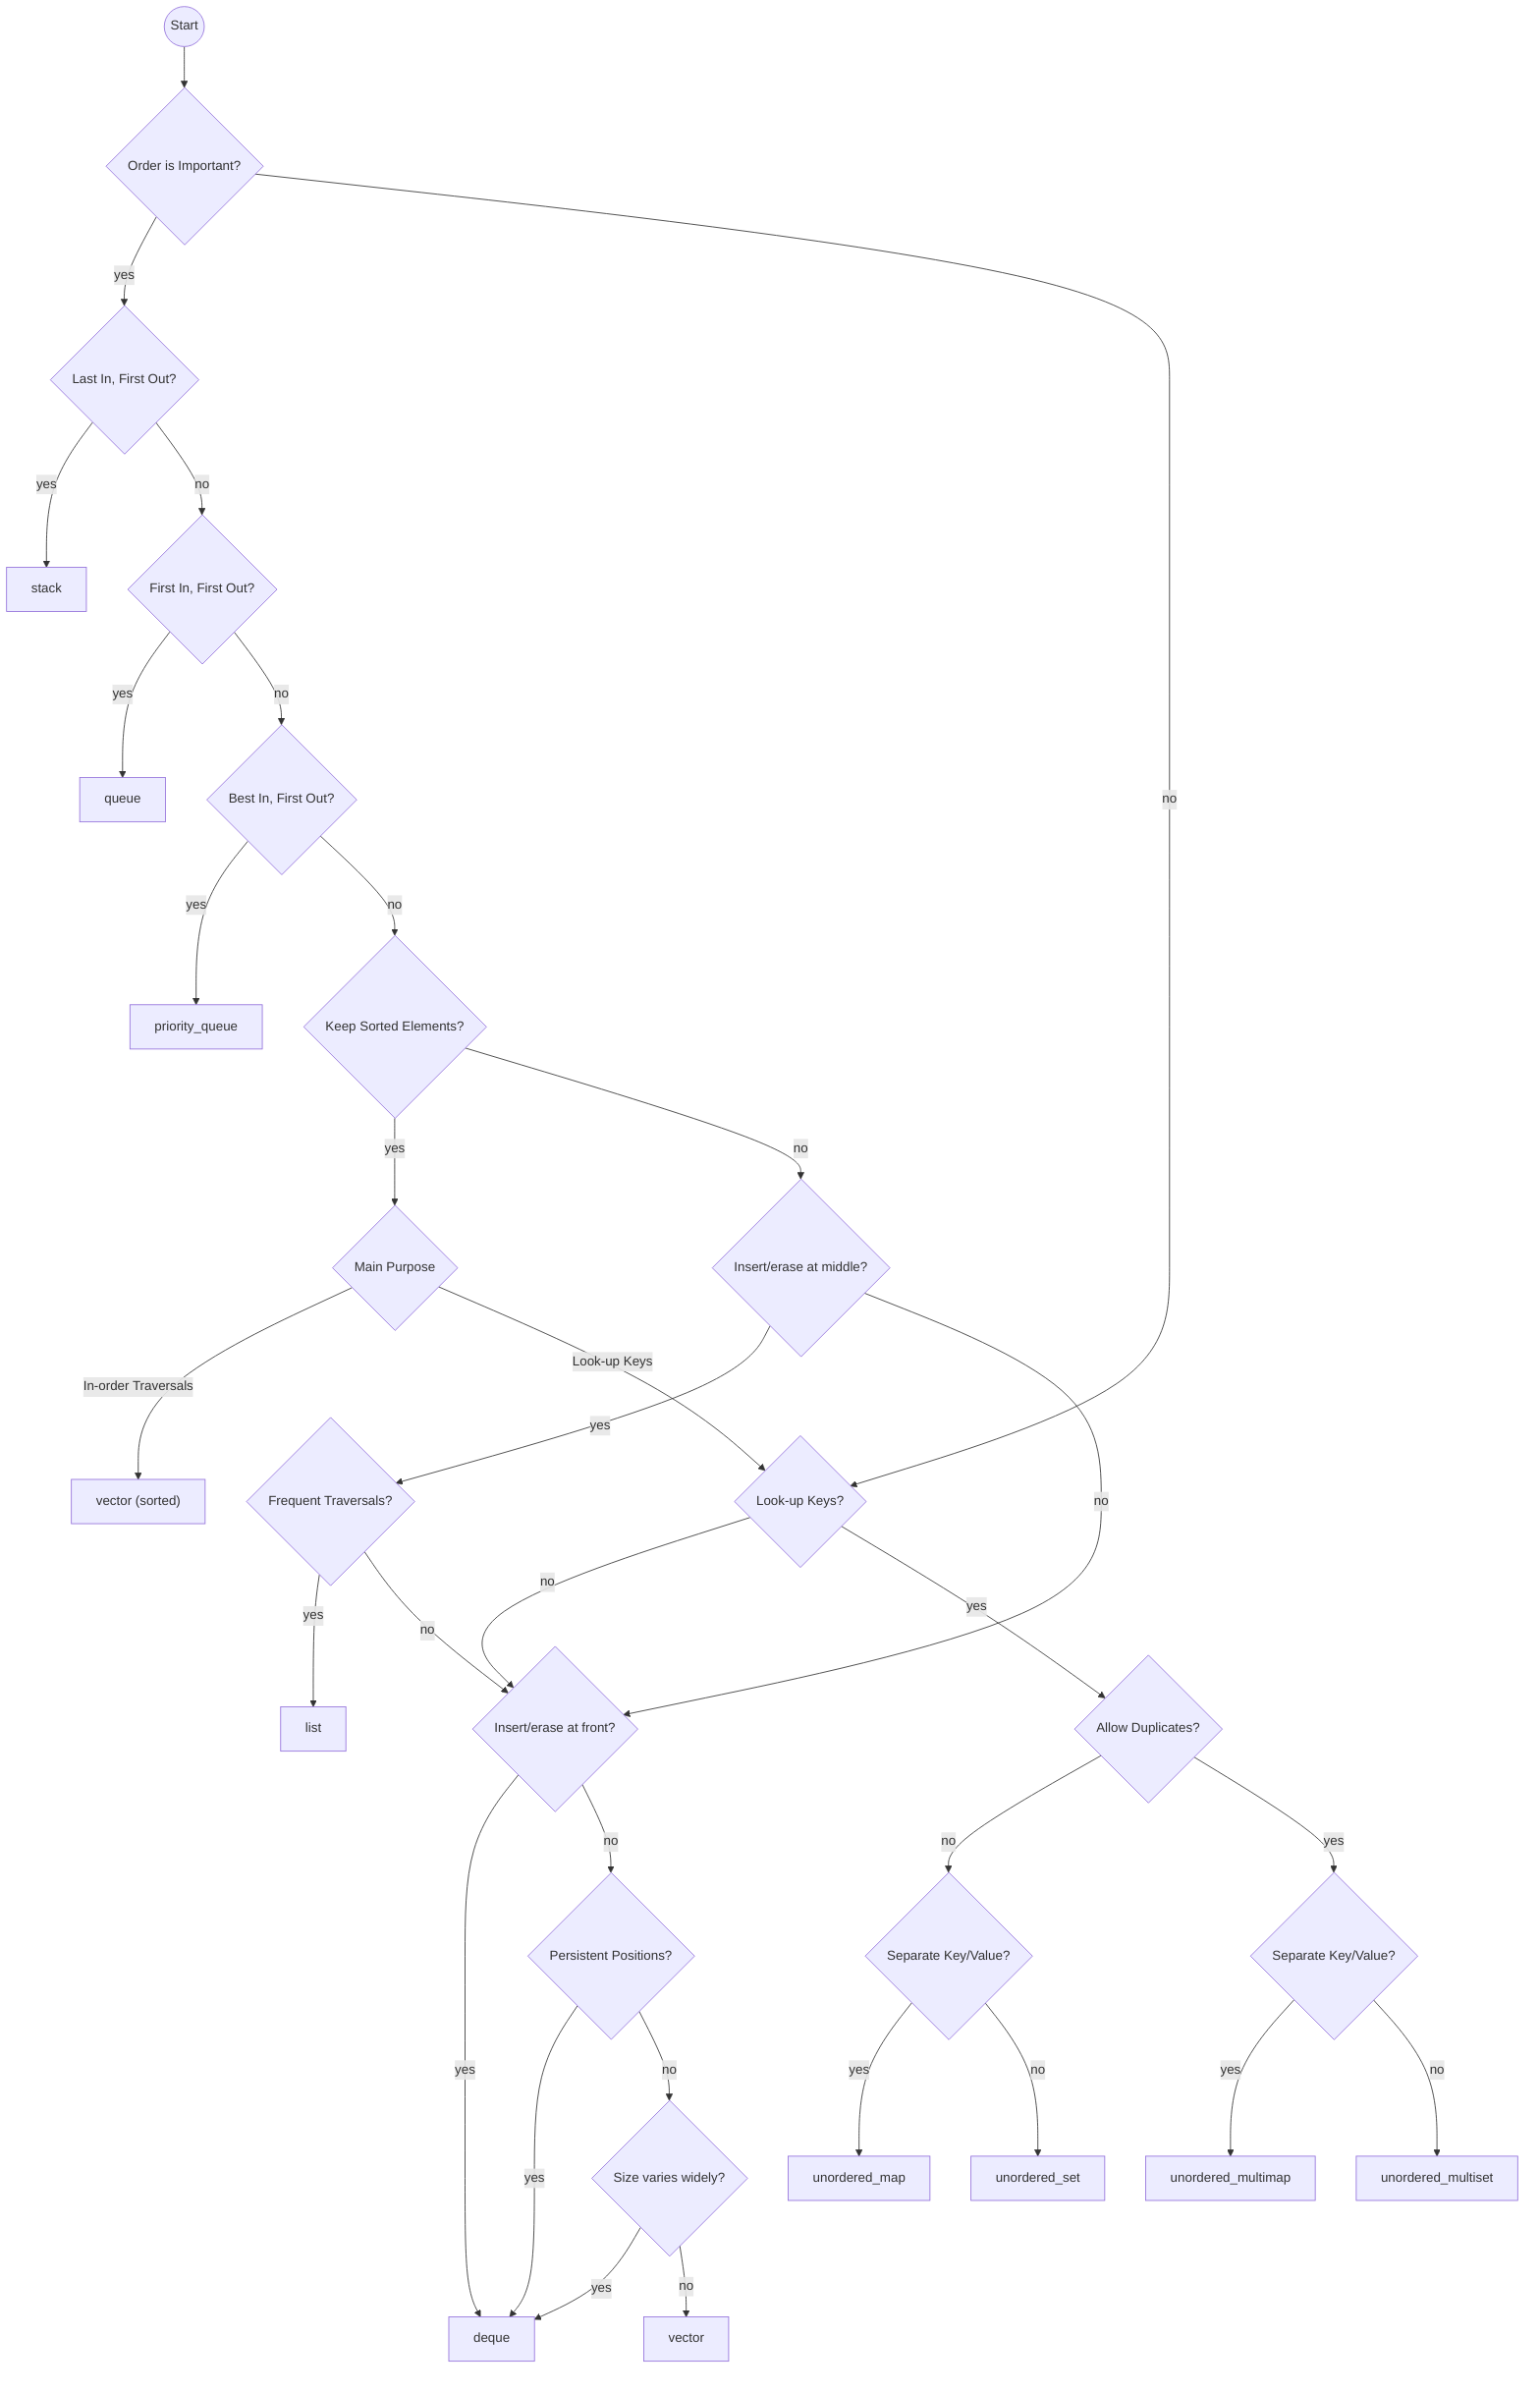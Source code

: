 flowchart TB
    Start((Start))
    Start --> OrderImportant{Order is Important?}

    %% Order‐important branch
    OrderImportant -- yes --> LIFO{Last In, First Out?}
    LIFO -- yes --> stack[stack]
    LIFO -- no  --> FIFO{First In, First Out?}
    FIFO -- yes --> queue[queue]
    FIFO -- no  --> BestIn{Best In, First Out?}
    BestIn -- yes --> priority_queue[priority_queue]
    BestIn -- no  --> KeepSorted{Keep Sorted Elements?}

    KeepSorted -- yes --> MainPurpose{Main Purpose}
    KeepSorted -- no  --> InsertMiddle{Insert/erase at middle?}

    InsertMiddle -- yes --> Frequent{Frequent Traversals?}
    InsertMiddle -- no  --> InsertFront{Insert/erase at front?}

    Frequent -- yes --> list[list]
    Frequent -- no  --> InsertFront

    InsertFront -- yes --> deque[deque]
    InsertFront -- no  --> Persistent{Persistent Positions?}

    Persistent -- yes --> deque
    Persistent -- no  --> SizeVaries{Size varies widely?}

    SizeVaries -- yes --> deque
    SizeVaries -- no  --> vector[vector]

    MainPurpose -- "In-order Traversals" --> sorted_vector["vector (sorted)"]
    MainPurpose -- "Look-up Keys"       --> Lookup{Look-up Keys?}

    %% Order‐not‐important & lookup branch
    OrderImportant -- no  --> Lookup
    Lookup        -- no  --> InsertFront
    Lookup        -- yes --> AllowDup{Allow Duplicates?}

    AllowDup -- no  --> Sep1{Separate Key/Value?}
    AllowDup -- yes --> Sep2{Separate Key/Value?}

    Sep1 -- yes --> unordered_map[unordered_map]
    Sep1 -- no  --> unordered_set[unordered_set]

    Sep2 -- yes --> unordered_multimap[unordered_multimap]
    Sep2 -- no  --> unordered_multiset[unordered_multiset]